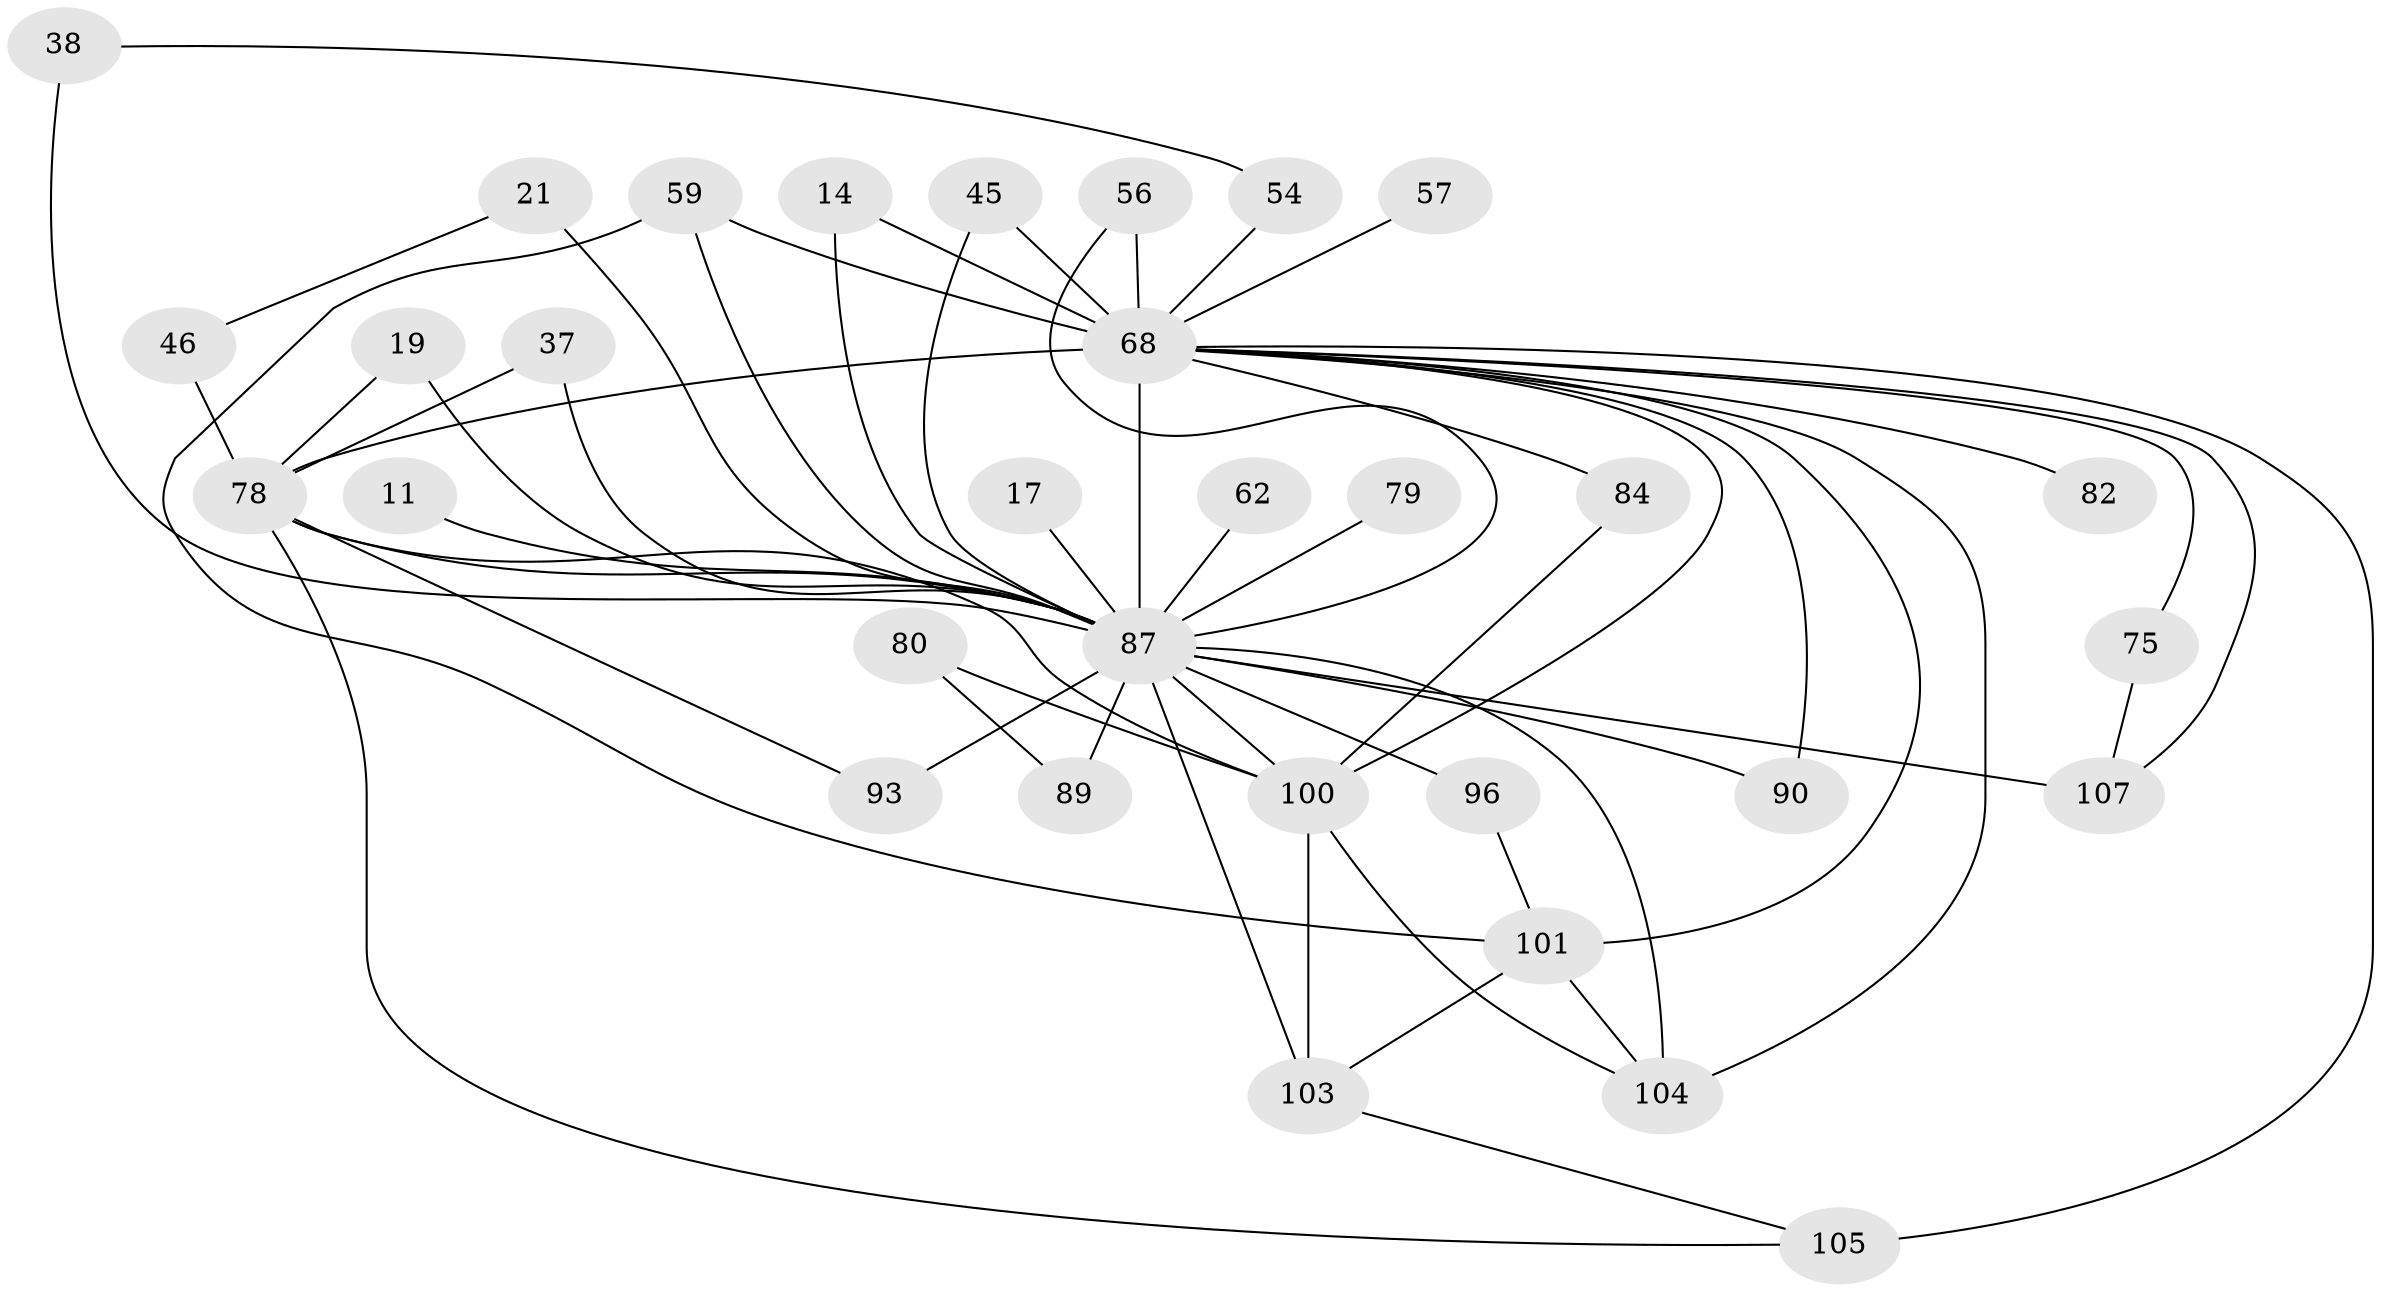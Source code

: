 // original degree distribution, {20: 0.018691588785046728, 22: 0.018691588785046728, 19: 0.009345794392523364, 16: 0.009345794392523364, 15: 0.009345794392523364, 21: 0.009345794392523364, 17: 0.009345794392523364, 26: 0.009345794392523364, 2: 0.4953271028037383, 8: 0.009345794392523364, 6: 0.037383177570093455, 4: 0.09345794392523364, 10: 0.009345794392523364, 5: 0.037383177570093455, 3: 0.22429906542056074}
// Generated by graph-tools (version 1.1) at 2025/47/03/04/25 21:47:36]
// undirected, 32 vertices, 57 edges
graph export_dot {
graph [start="1"]
  node [color=gray90,style=filled];
  11;
  14;
  17;
  19;
  21 [super="+20"];
  37;
  38 [super="+30"];
  45;
  46;
  54;
  56 [super="+27"];
  57;
  59 [super="+41"];
  62;
  68 [super="+18+8+4"];
  75;
  78 [super="+70+9"];
  79;
  80;
  82;
  84 [super="+65"];
  87 [super="+74+10+67"];
  89 [super="+83"];
  90 [super="+88"];
  93;
  96;
  100 [super="+91+92+98+35"];
  101 [super="+81+71+47+73+97+94"];
  103 [super="+58+63+99+44"];
  104 [super="+69+102"];
  105 [super="+72"];
  107 [super="+76+85+95+106"];
  11 -- 87 [weight=2];
  14 -- 68;
  14 -- 87;
  17 -- 87 [weight=2];
  19 -- 78;
  19 -- 87;
  21 -- 46;
  21 -- 87 [weight=3];
  37 -- 78;
  37 -- 87;
  38 -- 54;
  38 -- 87 [weight=3];
  45 -- 68;
  45 -- 87;
  46 -- 78;
  54 -- 68;
  56 -- 87;
  56 -- 68 [weight=2];
  57 -- 68 [weight=2];
  59 -- 68;
  59 -- 87;
  59 -- 101;
  62 -- 87 [weight=2];
  68 -- 75;
  68 -- 82 [weight=2];
  68 -- 84 [weight=2];
  68 -- 90 [weight=3];
  68 -- 104 [weight=2];
  68 -- 107 [weight=3];
  68 -- 101 [weight=9];
  68 -- 78 [weight=11];
  68 -- 87 [weight=20];
  68 -- 100 [weight=3];
  68 -- 105 [weight=2];
  75 -- 107;
  78 -- 105;
  78 -- 93;
  78 -- 100 [weight=6];
  78 -- 87 [weight=9];
  79 -- 87 [weight=2];
  80 -- 100;
  80 -- 89;
  84 -- 100;
  87 -- 104 [weight=6];
  87 -- 89 [weight=5];
  87 -- 103 [weight=3];
  87 -- 107 [weight=10];
  87 -- 90 [weight=2];
  87 -- 93;
  87 -- 96;
  87 -- 100 [weight=2];
  96 -- 101;
  100 -- 103 [weight=4];
  100 -- 104 [weight=2];
  101 -- 103;
  101 -- 104;
  103 -- 105;
}
